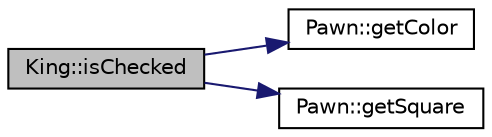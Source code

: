 digraph "King::isChecked"
{
 // LATEX_PDF_SIZE
  bgcolor="transparent";
  edge [fontname="Helvetica",fontsize="10",labelfontname="Helvetica",labelfontsize="10"];
  node [fontname="Helvetica",fontsize="10",shape=record];
  rankdir="LR";
  Node1 [label="King::isChecked",height=0.2,width=0.4,color="black", fillcolor="grey75", style="filled", fontcolor="black",tooltip=" "];
  Node1 -> Node2 [color="midnightblue",fontsize="10",style="solid",fontname="Helvetica"];
  Node2 [label="Pawn::getColor",height=0.2,width=0.4,color="black",URL="$de/dff/classPawn.html#a1d20441a964b5c43ec27a0bafcda56dd",tooltip=" "];
  Node1 -> Node3 [color="midnightblue",fontsize="10",style="solid",fontname="Helvetica"];
  Node3 [label="Pawn::getSquare",height=0.2,width=0.4,color="black",URL="$de/dff/classPawn.html#aeb5d6f6e869e8b9c08e43d27670aef6e",tooltip=" "];
}
